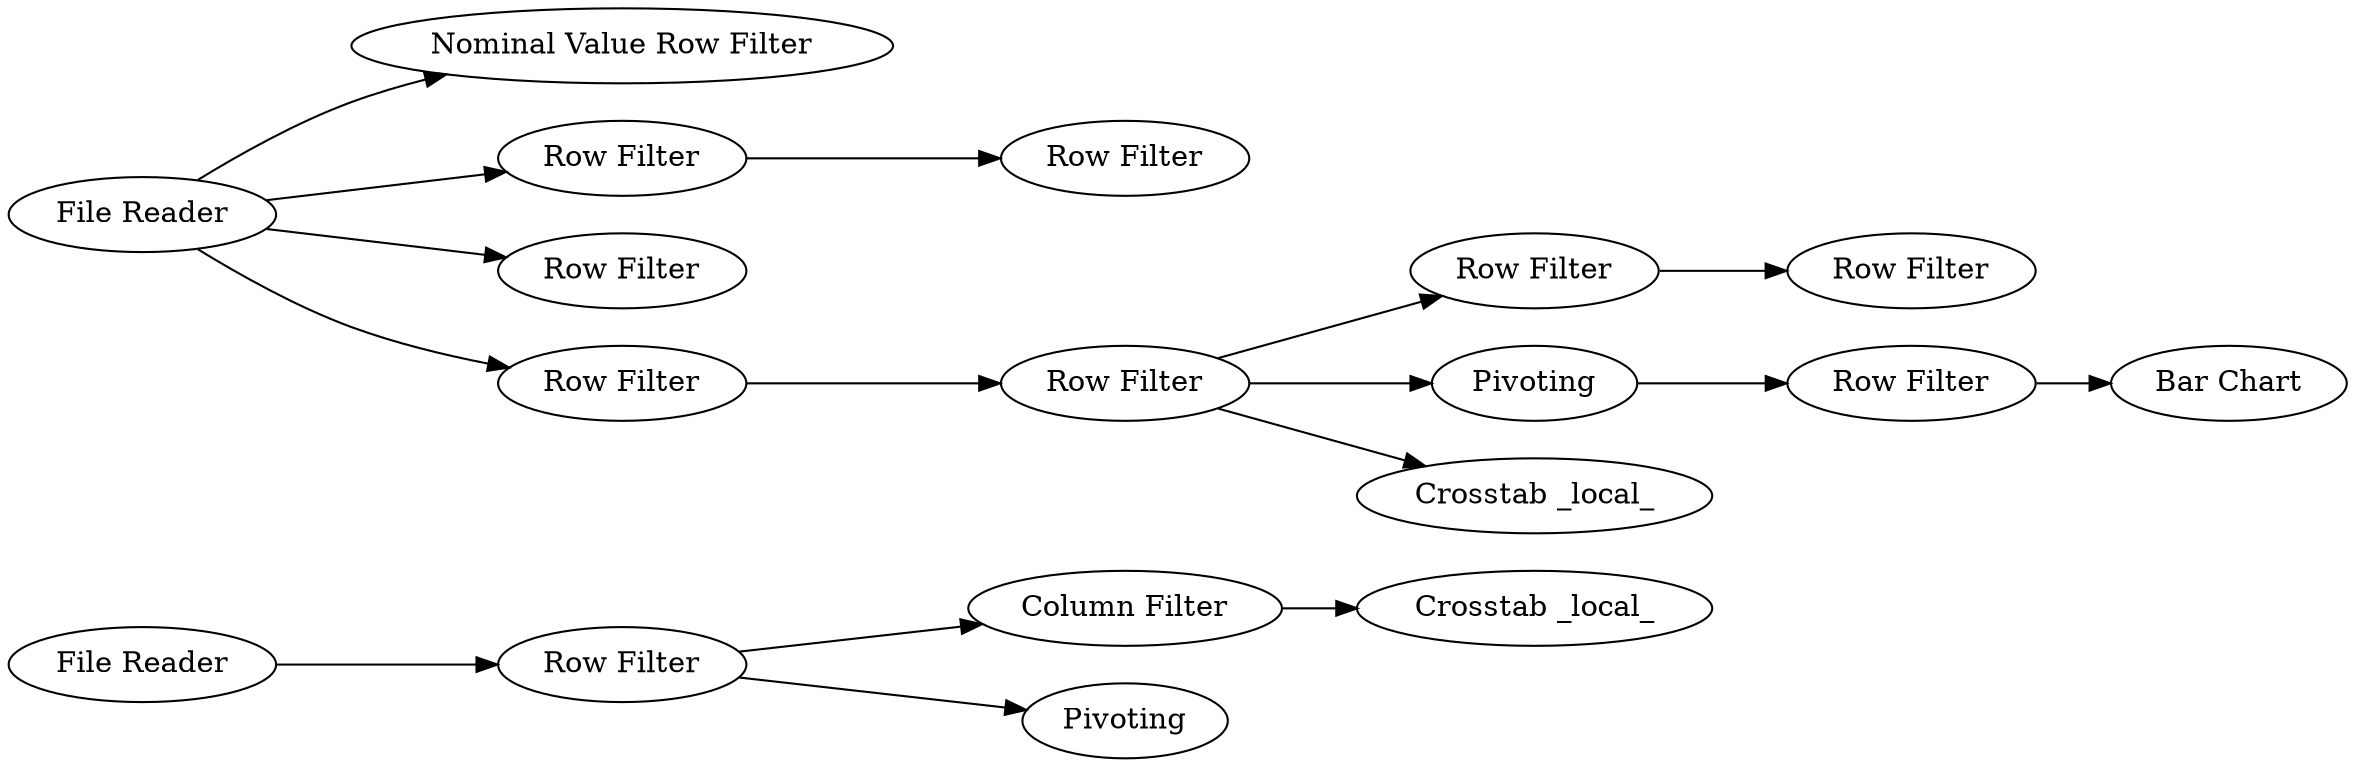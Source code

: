 digraph {
	6 -> 5
	1 -> 8
	25 -> 7
	25 -> 19
	1 -> 22
	22 -> 23
	7 -> 20
	3 -> 4
	1 -> 21
	24 -> 25
	19 -> 28
	1 -> 24
	25 -> 26
	2 -> 3
	28 -> 27
	3 -> 6
	5 [label="Crosstab _local_"]
	24 [label="Row Filter"]
	27 [label="Bar Chart"]
	20 [label="Row Filter"]
	1 [label="File Reader"]
	7 [label="Row Filter"]
	22 [label="Row Filter"]
	28 [label="Row Filter"]
	23 [label="Row Filter"]
	21 [label="Row Filter"]
	4 [label=Pivoting]
	26 [label="Crosstab _local_"]
	8 [label="Nominal Value Row Filter"]
	6 [label="Column Filter"]
	25 [label="Row Filter"]
	3 [label="Row Filter"]
	2 [label="File Reader"]
	19 [label=Pivoting]
	rankdir=LR
}

